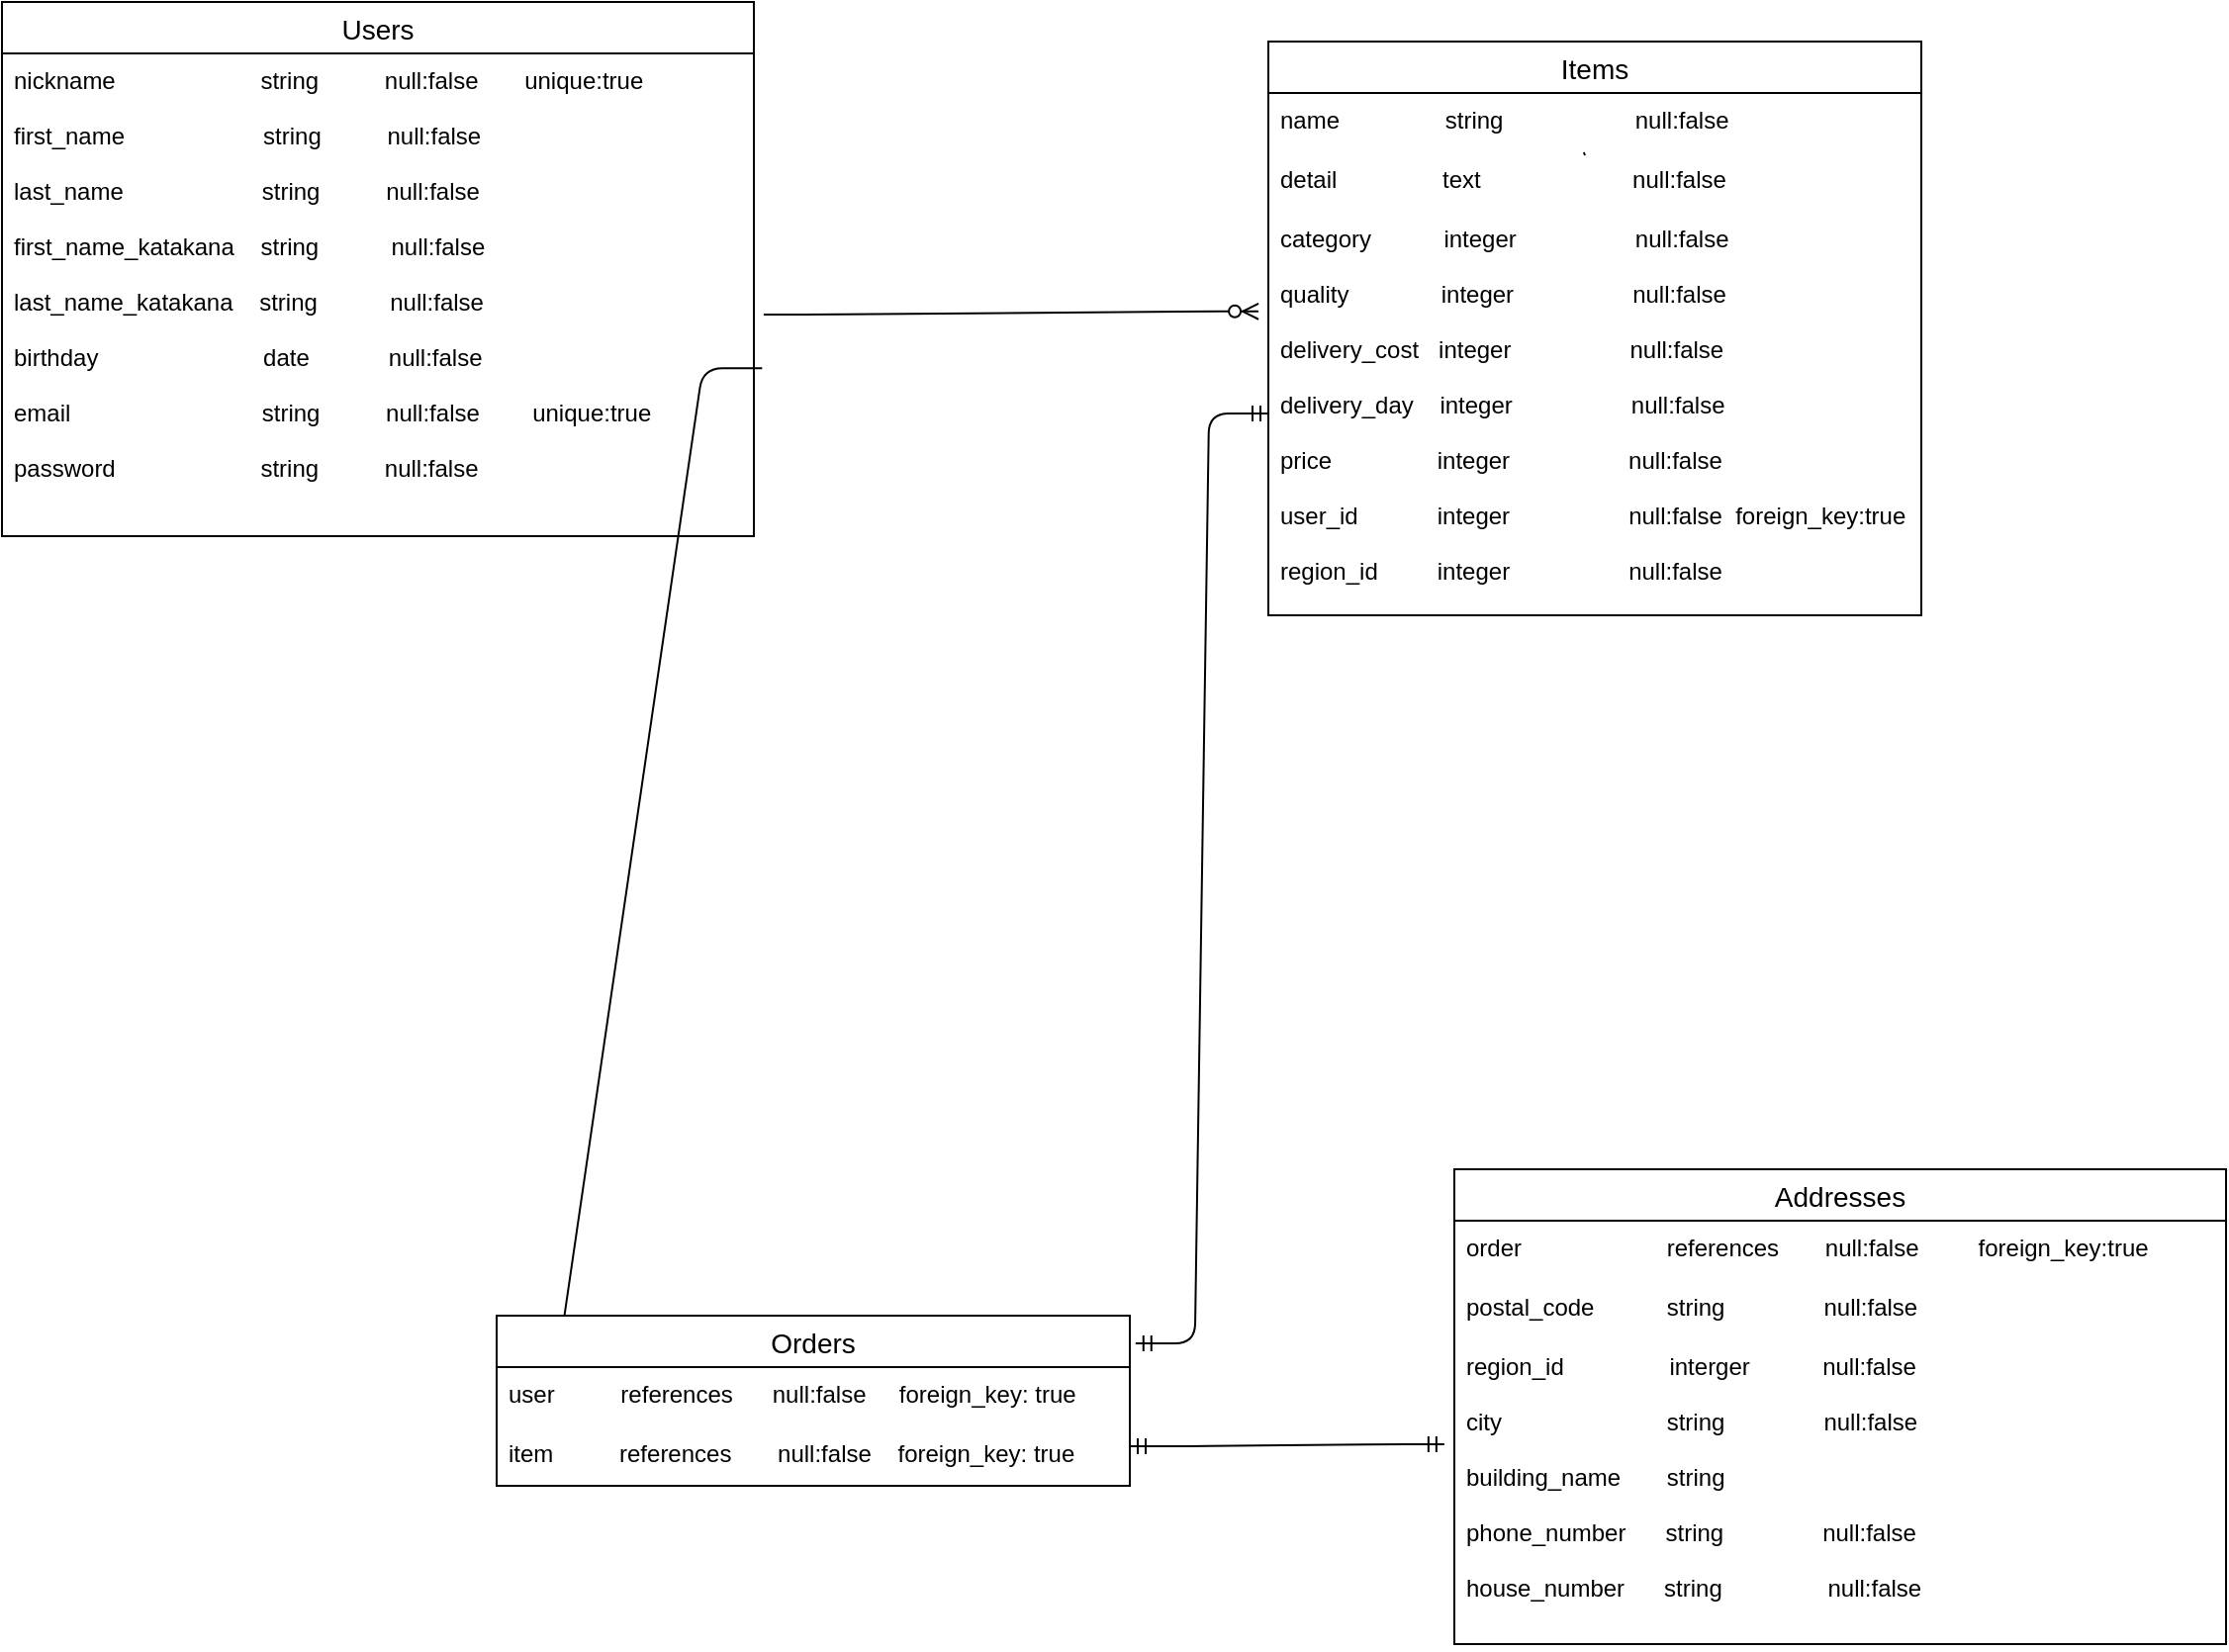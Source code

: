 <mxfile version="13.6.5">
    <diagram id="KNoXcrTnSqUrVv0W4OF4" name="ページ1">
        <mxGraphModel dx="3952" dy="2250" grid="1" gridSize="10" guides="1" tooltips="1" connect="1" arrows="1" fold="1" page="1" pageScale="1" pageWidth="827" pageHeight="1169" math="0" shadow="0">
            <root>
                <mxCell id="0"/>
                <mxCell id="1" parent="0"/>
                <mxCell id="49" value="" style="edgeStyle=entityRelationEdgeStyle;fontSize=12;html=1;endArrow=ERzeroToMany;endFill=1;entryX=-0.015;entryY=0.247;entryDx=0;entryDy=0;entryPerimeter=0;exitX=1.013;exitY=0.541;exitDx=0;exitDy=0;exitPerimeter=0;" edge="1" parent="1" source="39" target="18">
                    <mxGeometry width="100" height="100" relative="1" as="geometry">
                        <mxPoint x="-83" y="430" as="sourcePoint"/>
                        <mxPoint x="17" y="330" as="targetPoint"/>
                    </mxGeometry>
                </mxCell>
                <mxCell id="50" value="" style="edgeStyle=entityRelationEdgeStyle;fontSize=12;html=1;endArrow=ERoneToMany;entryX=0.006;entryY=0.186;entryDx=0;entryDy=0;entryPerimeter=0;exitX=1.011;exitY=0.652;exitDx=0;exitDy=0;exitPerimeter=0;" edge="1" parent="1" source="39" target="33">
                    <mxGeometry width="100" height="100" relative="1" as="geometry">
                        <mxPoint x="-560" y="390" as="sourcePoint"/>
                        <mxPoint x="-470" y="480" as="targetPoint"/>
                    </mxGeometry>
                </mxCell>
                <mxCell id="51" value="" style="edgeStyle=entityRelationEdgeStyle;fontSize=12;html=1;endArrow=ERmandOne;startArrow=ERmandOne;exitX=1.009;exitY=0.163;exitDx=0;exitDy=0;exitPerimeter=0;" edge="1" parent="1" source="33" target="18">
                    <mxGeometry width="100" height="100" relative="1" as="geometry">
                        <mxPoint x="10" y="830" as="sourcePoint"/>
                        <mxPoint x="90" y="350" as="targetPoint"/>
                    </mxGeometry>
                </mxCell>
                <mxCell id="52" value="" style="edgeStyle=entityRelationEdgeStyle;fontSize=12;html=1;endArrow=ERmandOne;startArrow=ERmandOne;entryX=-0.013;entryY=0.344;entryDx=0;entryDy=0;entryPerimeter=0;" edge="1" parent="1" target="44">
                    <mxGeometry width="100" height="100" relative="1" as="geometry">
                        <mxPoint y="880" as="sourcePoint"/>
                        <mxPoint x="100" y="780" as="targetPoint"/>
                    </mxGeometry>
                </mxCell>
                <mxCell id="33" value="Orders" style="swimlane;fontStyle=0;childLayout=stackLayout;horizontal=1;startSize=26;horizontalStack=0;resizeParent=1;resizeParentMax=0;resizeLast=0;collapsible=1;marginBottom=0;align=center;fontSize=14;" vertex="1" parent="1">
                    <mxGeometry x="-320" y="814" width="320" height="86" as="geometry"/>
                </mxCell>
                <mxCell id="34" value="user          references      null:false     foreign_key: true" style="text;strokeColor=none;fillColor=none;spacingLeft=4;spacingRight=4;overflow=hidden;rotatable=0;points=[[0,0.5],[1,0.5]];portConstraint=eastwest;fontSize=12;" vertex="1" parent="33">
                    <mxGeometry y="26" width="320" height="30" as="geometry"/>
                </mxCell>
                <mxCell id="35" value="item          references       null:false    foreign_key: true" style="text;strokeColor=none;fillColor=none;spacingLeft=4;spacingRight=4;overflow=hidden;rotatable=0;points=[[0,0.5],[1,0.5]];portConstraint=eastwest;fontSize=12;" vertex="1" parent="33">
                    <mxGeometry y="56" width="320" height="30" as="geometry"/>
                </mxCell>
                <mxCell id="41" value="Addresses" style="swimlane;fontStyle=0;childLayout=stackLayout;horizontal=1;startSize=26;horizontalStack=0;resizeParent=1;resizeParentMax=0;resizeLast=0;collapsible=1;marginBottom=0;align=center;fontSize=14;" vertex="1" parent="1">
                    <mxGeometry x="164" y="740" width="390" height="240" as="geometry"/>
                </mxCell>
                <mxCell id="42" value="order                      references       null:false         foreign_key:true" style="text;strokeColor=none;fillColor=none;spacingLeft=4;spacingRight=4;overflow=hidden;rotatable=0;points=[[0,0.5],[1,0.5]];portConstraint=eastwest;fontSize=12;" vertex="1" parent="41">
                    <mxGeometry y="26" width="390" height="30" as="geometry"/>
                </mxCell>
                <mxCell id="43" value="postal_code           string               null:false        " style="text;strokeColor=none;fillColor=none;spacingLeft=4;spacingRight=4;overflow=hidden;rotatable=0;points=[[0,0.5],[1,0.5]];portConstraint=eastwest;fontSize=12;" vertex="1" parent="41">
                    <mxGeometry y="56" width="390" height="30" as="geometry"/>
                </mxCell>
                <mxCell id="44" value="region_id                interger           null:false&#10;&#10;city                         string               null:false&#10;&#10;building_name       string   &#10;&#10;phone_number      string               null:false&#10;&#10;house_number      string                null:false" style="text;strokeColor=none;fillColor=none;spacingLeft=4;spacingRight=4;overflow=hidden;rotatable=0;points=[[0,0.5],[1,0.5]];portConstraint=eastwest;fontSize=12;" vertex="1" parent="41">
                    <mxGeometry y="86" width="390" height="154" as="geometry"/>
                </mxCell>
                <mxCell id="37" value="Users" style="swimlane;fontStyle=0;childLayout=stackLayout;horizontal=1;startSize=26;horizontalStack=0;resizeParent=1;resizeParentMax=0;resizeLast=0;collapsible=1;marginBottom=0;align=center;fontSize=14;" vertex="1" parent="1">
                    <mxGeometry x="-570" y="150" width="380" height="270" as="geometry"/>
                </mxCell>
                <mxCell id="39" value="nickname                      string          null:false       unique:true&#10; &#10;first_name                     string          null:false&#10;&#10;last_name                     string          null:false  &#10;&#10;first_name_katakana    string           null:false&#10;&#10;last_name_katakana    string           null:false&#10;&#10;birthday                         date            null:false&#10;&#10;email                             string          null:false        unique:true&#10;&#10;password                      string          null:false         " style="text;strokeColor=none;fillColor=none;spacingLeft=4;spacingRight=4;overflow=hidden;rotatable=0;points=[[0,0.5],[1,0.5]];portConstraint=eastwest;fontSize=12;" vertex="1" parent="37">
                    <mxGeometry y="26" width="380" height="244" as="geometry"/>
                </mxCell>
                <mxCell id="15" value="Items" style="swimlane;fontStyle=0;childLayout=stackLayout;horizontal=1;startSize=26;horizontalStack=0;resizeParent=1;resizeParentMax=0;resizeLast=0;collapsible=1;marginBottom=0;align=center;fontSize=14;verticalAlign=middle;" parent="1" vertex="1">
                    <mxGeometry x="70" y="170" width="330" height="290" as="geometry"/>
                </mxCell>
                <mxCell id="16" value="name                string                    null:false " style="text;strokeColor=none;fillColor=none;spacingLeft=4;spacingRight=4;overflow=hidden;rotatable=0;points=[[0,0.5],[1,0.5]];portConstraint=eastwest;fontSize=12;" parent="15" vertex="1">
                    <mxGeometry y="26" width="330" height="30" as="geometry"/>
                </mxCell>
                <mxCell id="19" value="" style="endArrow=none;html=1;rounded=0;" parent="15" source="17" edge="1">
                    <mxGeometry relative="1" as="geometry">
                        <mxPoint y="57.5" as="sourcePoint"/>
                        <mxPoint x="160" y="57.5" as="targetPoint"/>
                    </mxGeometry>
                </mxCell>
                <mxCell id="17" value="detail                text                       null:false" style="text;strokeColor=none;fillColor=none;spacingLeft=4;spacingRight=4;overflow=hidden;rotatable=0;points=[[0,0.5],[1,0.5]];portConstraint=eastwest;fontSize=12;" parent="15" vertex="1">
                    <mxGeometry y="56" width="330" height="30" as="geometry"/>
                </mxCell>
                <mxCell id="18" value="category           integer                  null:false&#10;&#10;quality              integer                  null:false&#10;&#10;delivery_cost   integer                  null:false &#10;&#10;delivery_day    integer                  null:false&#10;&#10;price                integer                  null:false&#10;&#10;user_id            integer                  null:false  foreign_key:true   &#10;&#10;region_id         integer                  null:false" style="text;strokeColor=none;fillColor=none;spacingLeft=4;spacingRight=4;overflow=hidden;rotatable=0;points=[[0,0.5],[1,0.5]];portConstraint=eastwest;fontSize=12;" parent="15" vertex="1">
                    <mxGeometry y="86" width="330" height="204" as="geometry"/>
                </mxCell>
            </root>
        </mxGraphModel>
    </diagram>
</mxfile>